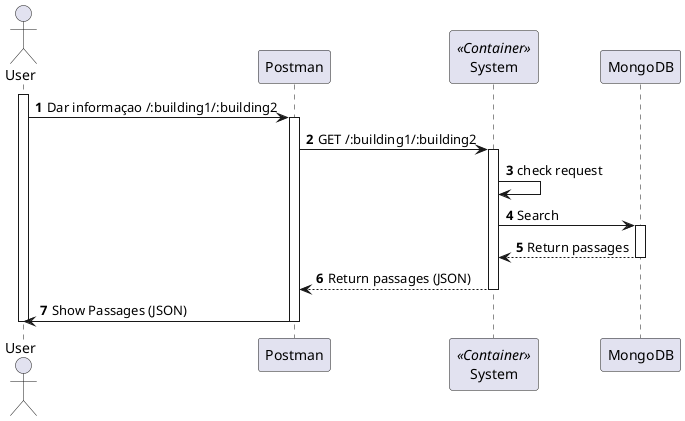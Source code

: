 @startuml
'https://plantuml.com/sequence-diagram

autonumber

actor User
participant Postman
participant System <<Container>>
participant MongoDB

activate User
User -> Postman : Dar informaçao /:building1/:building2
activate Postman
Postman -> System : GET /:building1/:building2
activate System
System -> System : check request
System -> MongoDB : Search
activate MongoDB
MongoDB --> System : Return passages
deactivate MongoDB
System --> Postman : Return passages (JSON)
deactivate System
Postman -> User : Show Passages (JSON)
deactivate Postman
deactivate User
@enduml
